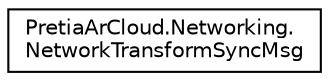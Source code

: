 digraph "Graphical Class Hierarchy"
{
 // LATEX_PDF_SIZE
  edge [fontname="Helvetica",fontsize="10",labelfontname="Helvetica",labelfontsize="10"];
  node [fontname="Helvetica",fontsize="10",shape=record];
  rankdir="LR";
  Node0 [label="PretiaArCloud.Networking.\lNetworkTransformSyncMsg",height=0.2,width=0.4,color="black", fillcolor="white", style="filled",URL="$classPretiaArCloud_1_1Networking_1_1NetworkTransformSyncMsg.html",tooltip=" "];
}
